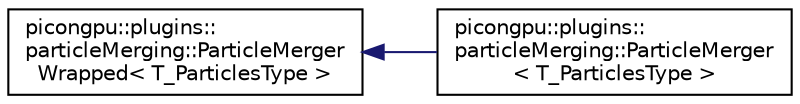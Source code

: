 digraph "Graphical Class Hierarchy"
{
 // LATEX_PDF_SIZE
  edge [fontname="Helvetica",fontsize="10",labelfontname="Helvetica",labelfontsize="10"];
  node [fontname="Helvetica",fontsize="10",shape=record];
  rankdir="LR";
  Node0 [label="picongpu::plugins::\lparticleMerging::ParticleMerger\lWrapped\< T_ParticlesType \>",height=0.2,width=0.4,color="black", fillcolor="white", style="filled",URL="$structpicongpu_1_1plugins_1_1particle_merging_1_1_particle_merger_wrapped.html",tooltip=" "];
  Node0 -> Node1 [dir="back",color="midnightblue",fontsize="10",style="solid",fontname="Helvetica"];
  Node1 [label="picongpu::plugins::\lparticleMerging::ParticleMerger\l\< T_ParticlesType \>",height=0.2,width=0.4,color="black", fillcolor="white", style="filled",URL="$structpicongpu_1_1plugins_1_1particle_merging_1_1_particle_merger.html",tooltip=" "];
}
